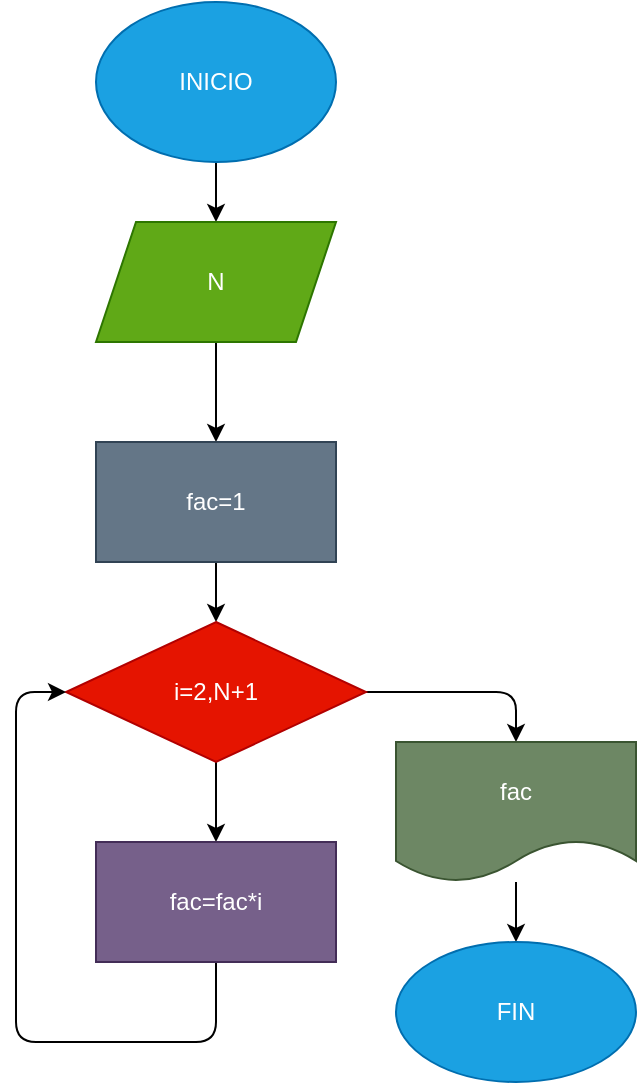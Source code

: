 <mxfile>
    <diagram id="fS3_aGzW0ACFhJ6LnihV" name="Página-1">
        <mxGraphModel dx="801" dy="354" grid="1" gridSize="10" guides="1" tooltips="1" connect="1" arrows="1" fold="1" page="1" pageScale="1" pageWidth="127700" pageHeight="167700" math="0" shadow="0">
            <root>
                <mxCell id="0"/>
                <mxCell id="1" parent="0"/>
                <mxCell id="3" style="edgeStyle=none;html=1;" parent="1" source="2" target="4" edge="1">
                    <mxGeometry relative="1" as="geometry">
                        <mxPoint x="620" y="120" as="targetPoint"/>
                    </mxGeometry>
                </mxCell>
                <mxCell id="2" value="INICIO" style="ellipse;whiteSpace=wrap;html=1;fillColor=#1ba1e2;fontColor=#ffffff;strokeColor=#006EAF;" parent="1" vertex="1">
                    <mxGeometry x="560" width="120" height="80" as="geometry"/>
                </mxCell>
                <mxCell id="6" value="" style="edgeStyle=none;html=1;" parent="1" source="4" target="5" edge="1">
                    <mxGeometry relative="1" as="geometry"/>
                </mxCell>
                <mxCell id="4" value="N" style="shape=parallelogram;perimeter=parallelogramPerimeter;whiteSpace=wrap;html=1;fixedSize=1;fillColor=#60a917;fontColor=#ffffff;strokeColor=#2D7600;" parent="1" vertex="1">
                    <mxGeometry x="560" y="110" width="120" height="60" as="geometry"/>
                </mxCell>
                <mxCell id="7" style="edgeStyle=none;html=1;" parent="1" source="5" target="8" edge="1">
                    <mxGeometry relative="1" as="geometry">
                        <mxPoint x="620" y="320" as="targetPoint"/>
                    </mxGeometry>
                </mxCell>
                <mxCell id="5" value="fac=1" style="rounded=0;whiteSpace=wrap;html=1;fillColor=#647687;fontColor=#ffffff;strokeColor=#314354;" parent="1" vertex="1">
                    <mxGeometry x="560" y="220" width="120" height="60" as="geometry"/>
                </mxCell>
                <mxCell id="9" style="edgeStyle=none;html=1;" parent="1" source="8" target="10" edge="1">
                    <mxGeometry relative="1" as="geometry">
                        <mxPoint x="620" y="450" as="targetPoint"/>
                    </mxGeometry>
                </mxCell>
                <mxCell id="12" style="edgeStyle=none;html=1;" parent="1" source="8" target="13" edge="1">
                    <mxGeometry relative="1" as="geometry">
                        <mxPoint x="770" y="400" as="targetPoint"/>
                        <Array as="points">
                            <mxPoint x="770" y="345"/>
                        </Array>
                    </mxGeometry>
                </mxCell>
                <mxCell id="8" value="i=2,N+1" style="rhombus;whiteSpace=wrap;html=1;fillColor=#e51400;fontColor=#ffffff;strokeColor=#B20000;" parent="1" vertex="1">
                    <mxGeometry x="545" y="310" width="150" height="70" as="geometry"/>
                </mxCell>
                <mxCell id="11" style="edgeStyle=none;html=1;entryX=0;entryY=0.5;entryDx=0;entryDy=0;" parent="1" source="10" target="8" edge="1">
                    <mxGeometry relative="1" as="geometry">
                        <mxPoint x="520" y="290" as="targetPoint"/>
                        <Array as="points">
                            <mxPoint x="620" y="520"/>
                            <mxPoint x="520" y="520"/>
                            <mxPoint x="520" y="345"/>
                        </Array>
                    </mxGeometry>
                </mxCell>
                <mxCell id="10" value="fac=fac*i" style="rounded=0;whiteSpace=wrap;html=1;fillColor=#76608a;fontColor=#ffffff;strokeColor=#432D57;" parent="1" vertex="1">
                    <mxGeometry x="560" y="420" width="120" height="60" as="geometry"/>
                </mxCell>
                <mxCell id="14" style="edgeStyle=none;html=1;" parent="1" source="13" target="15" edge="1">
                    <mxGeometry relative="1" as="geometry">
                        <mxPoint x="770" y="490" as="targetPoint"/>
                    </mxGeometry>
                </mxCell>
                <mxCell id="13" value="fac" style="shape=document;whiteSpace=wrap;html=1;boundedLbl=1;fillColor=#6d8764;fontColor=#ffffff;strokeColor=#3A5431;" parent="1" vertex="1">
                    <mxGeometry x="710" y="370" width="120" height="70" as="geometry"/>
                </mxCell>
                <mxCell id="15" value="FIN" style="ellipse;whiteSpace=wrap;html=1;fillColor=#1ba1e2;fontColor=#ffffff;strokeColor=#006EAF;" parent="1" vertex="1">
                    <mxGeometry x="710" y="470" width="120" height="70" as="geometry"/>
                </mxCell>
            </root>
        </mxGraphModel>
    </diagram>
</mxfile>